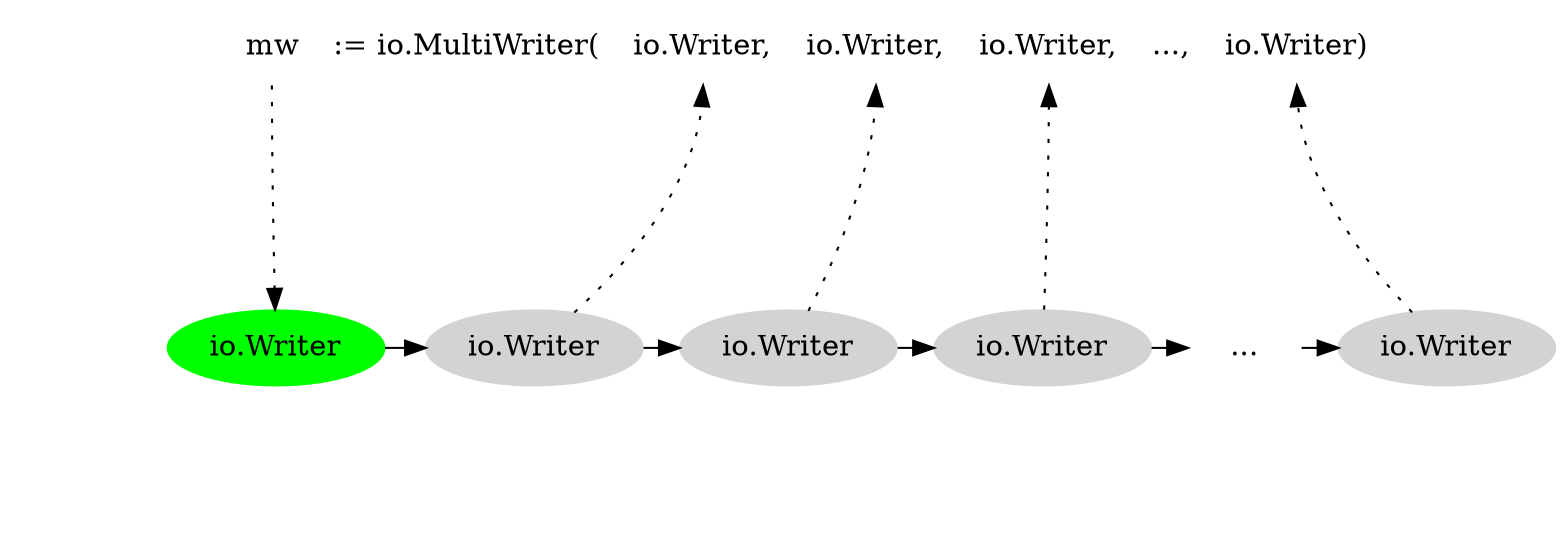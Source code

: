 digraph G {
	// ratio=.8;
	// graph [ranksep="0.1", pad="0"]
	rankdir=TB;

	subgraph guides {
		rankdir=TB;
		style=invis;
		color=white;
		shape=plaintext;
		node [style=invis shape=plaintext, splines=false];
		edge [style=invis]
		level1 -> level2 -> level3 -> level4;
	}

	start [style=unfilled, shape=record, color=white, label="<l0>mw | := io.MultiWriter(|<l1>io.Writer, |<l2>io.Writer, |<l3>io.Writer,|<l4>..., |<lN>io.Writer)"]


	subgraph cluster_4 {
		mw	[style=filled,color=green,label="io.Writer"];
		w1 [style=filled,color=lightgrey,label="io.Writer"]
		w2 [style=filled,color=lightgrey,label="io.Writer"]
		w3 [style=filled,color=lightgrey,label="io.Writer"]
		wD [label="...",color=white,constraint=false]
		wN [style=filled,color=lightgrey,label="io.Writer"]

		graph [ordering="out"]

		mw -> w1 -> w2 -> w3 -> wD -> wN;
	}

	start:l0 -> mw [style=dotted]

	w1 -> start:l1 [style=dotted]
	w2 -> start:l2 [style=dotted]
	w3 -> start:l3 [style=dotted]
	wD -> start:l4 [style=invis]
	wN -> start:lN [style=dotted]

	{rank=same start;			level1}
	{rank=same mw, w1, w2, w3, wD, wN;	level3}
}
